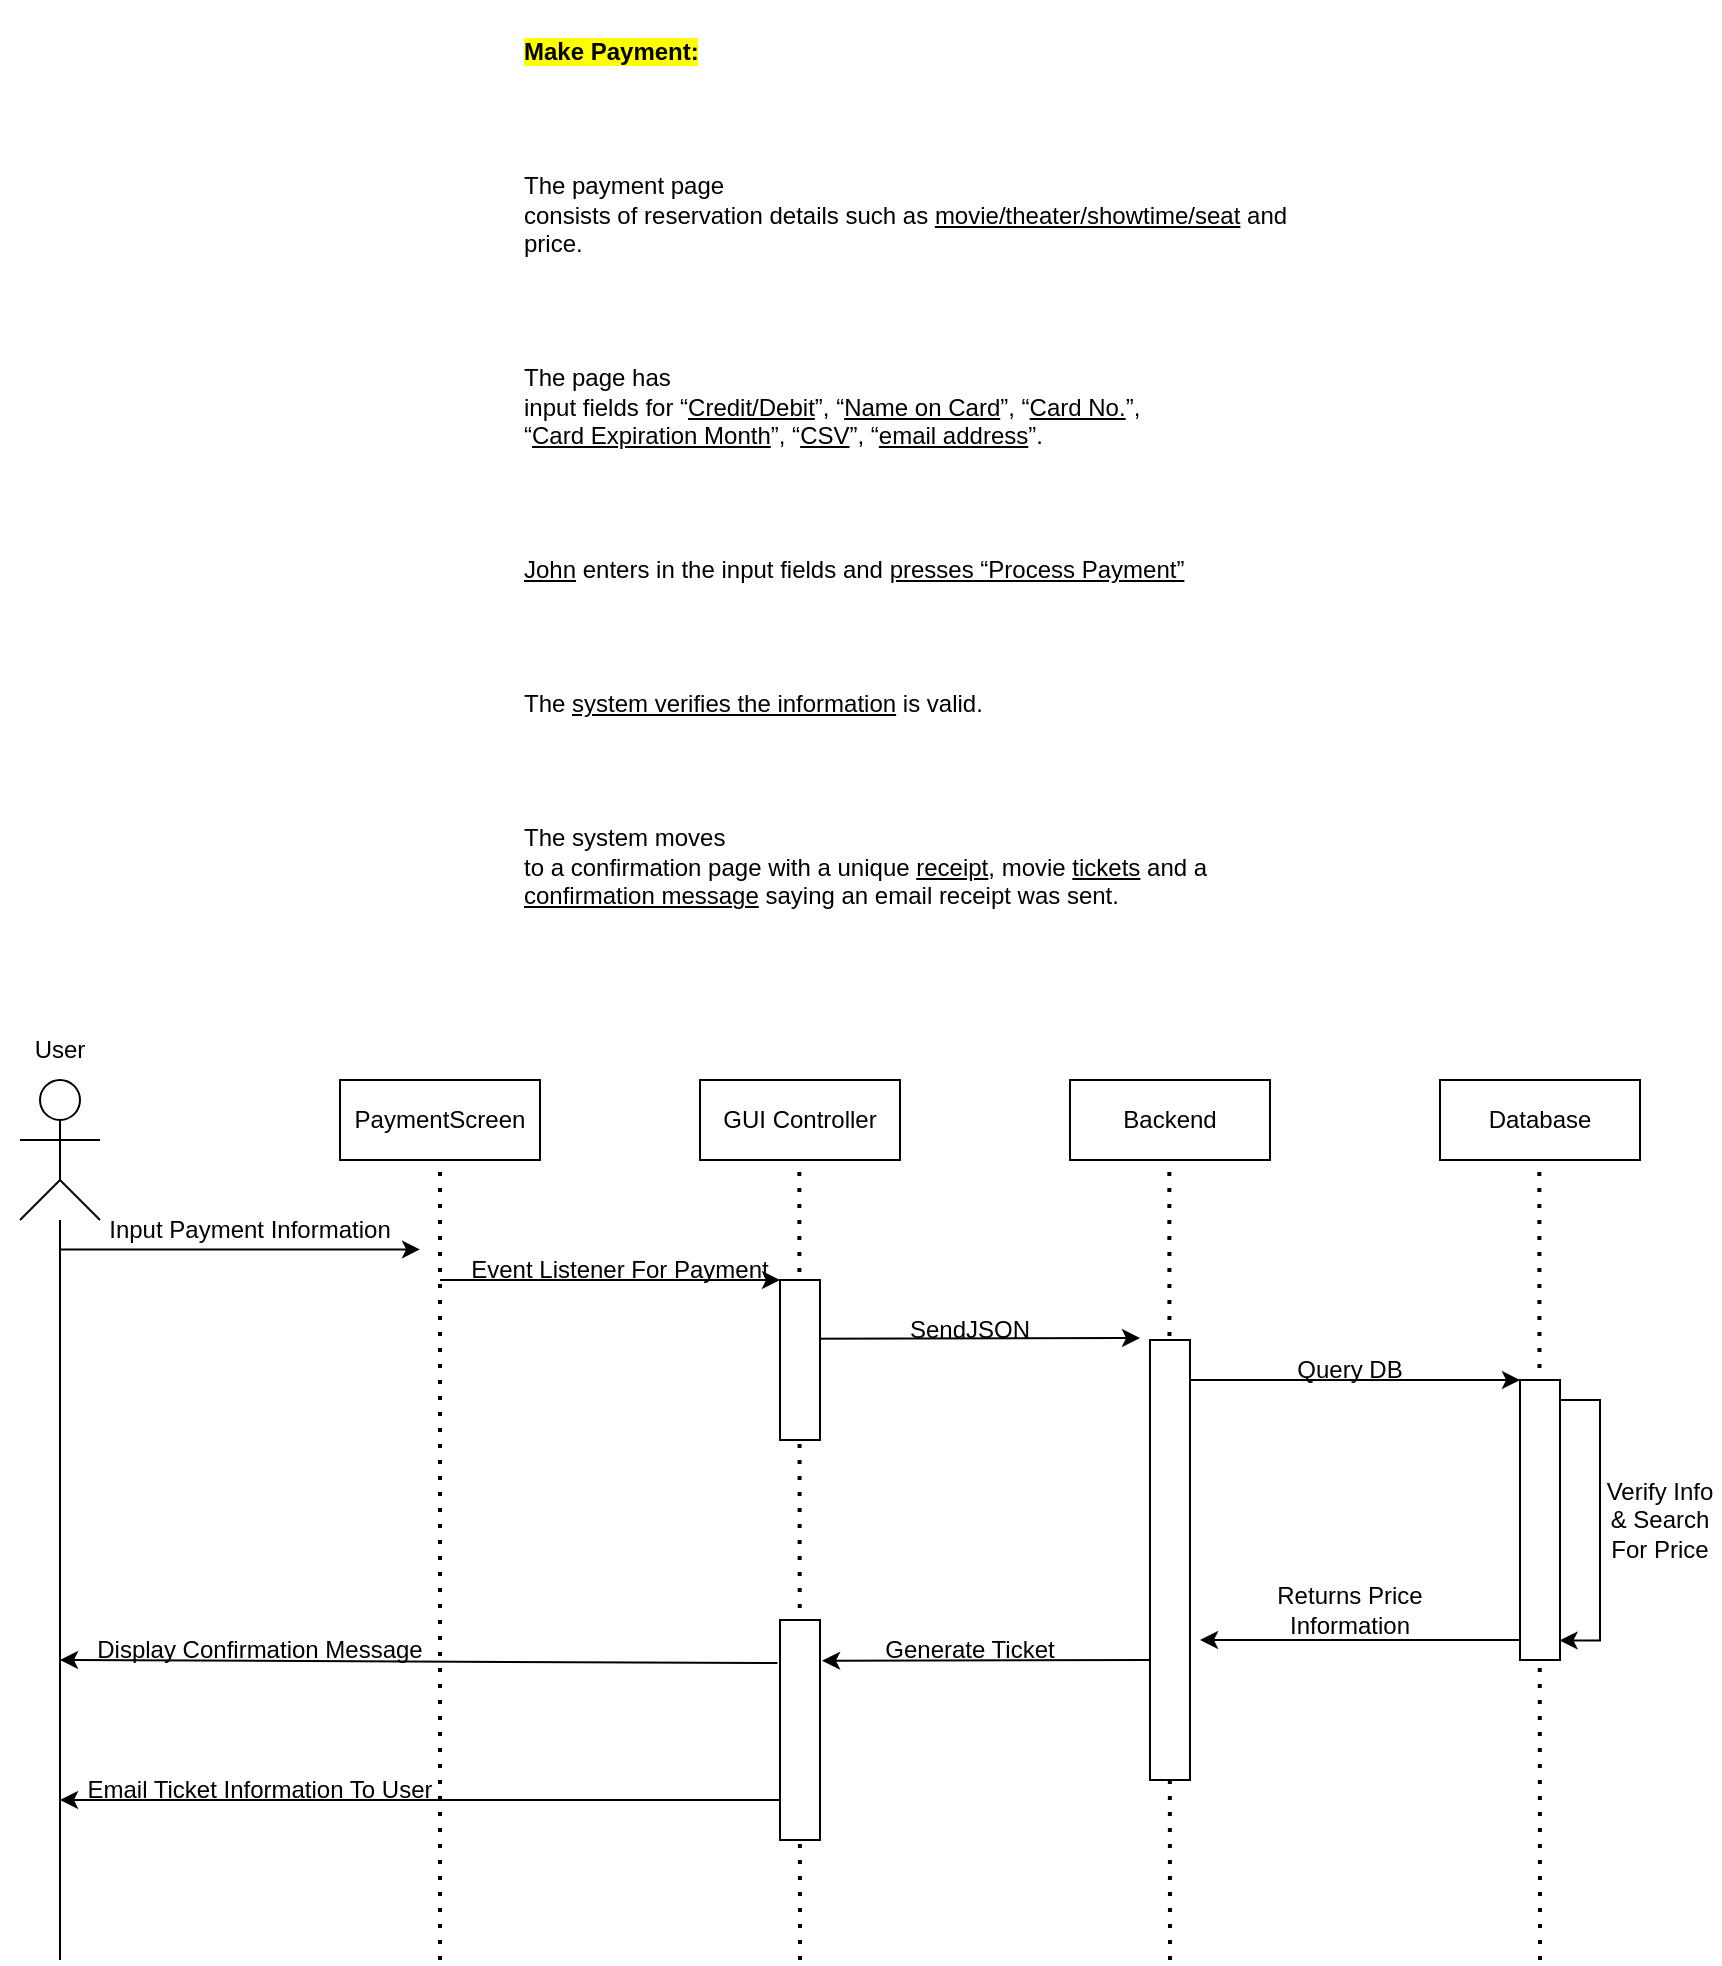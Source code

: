 <mxfile version="20.2.3" type="device"><diagram id="qc6EdB1nqr3FnKVJcfab" name="Page-1"><mxGraphModel dx="2035" dy="1814" grid="1" gridSize="10" guides="1" tooltips="1" connect="1" arrows="1" fold="1" page="1" pageScale="1" pageWidth="850" pageHeight="1100" math="0" shadow="0"><root><mxCell id="0"/><mxCell id="1" parent="0"/><mxCell id="voZQ7Lupmr0EBAwwqp7P-1" value="&lt;p style=&quot;mso-margin-top-alt:auto;mso-margin-bottom-alt:auto;&#10;text-align:justify&quot; class=&quot;MsoNormal&quot;&gt;&lt;b&gt;&lt;span style=&quot;mso-fareast-font-family:&amp;quot;Times New Roman&amp;quot;;&#10;mso-bidi-font-family:Calibri;mso-bidi-theme-font:minor-latin;background:yellow;&#10;mso-highlight:yellow&quot;&gt;Make Payment:&lt;/span&gt;&lt;/b&gt;&lt;b&gt;&lt;span style=&quot;mso-fareast-font-family:&#10;&amp;quot;Times New Roman&amp;quot;;mso-bidi-font-family:Calibri;mso-bidi-theme-font:minor-latin&quot;&gt;&#10;&lt;/span&gt;&lt;/b&gt;&lt;/p&gt;&#10;&#10;&lt;p style=&quot;mso-margin-top-alt:auto;mso-margin-bottom-alt:auto;&#10;text-align:justify&quot; class=&quot;MsoNormal&quot;&gt;&lt;span style=&quot;mso-fareast-font-family:&amp;quot;Times New Roman&amp;quot;;&#10;mso-bidi-font-family:Calibri;mso-bidi-theme-font:minor-latin&quot;&gt;The payment page&#10;consists of reservation details such as &lt;u&gt;movie/theater/showtime/seat&lt;/u&gt; and&#10;price. &lt;/span&gt;&lt;/p&gt;&#10;&#10;&lt;p style=&quot;mso-margin-top-alt:auto;mso-margin-bottom-alt:auto;&#10;text-align:justify&quot; class=&quot;MsoNormal&quot;&gt;&lt;span style=&quot;mso-fareast-font-family:&amp;quot;Times New Roman&amp;quot;;&#10;mso-bidi-font-family:Calibri;mso-bidi-theme-font:minor-latin&quot;&gt;The page has&#10;input fields for “&lt;u&gt;Credit/Debit&lt;/u&gt;”, “&lt;u&gt;Name on Card&lt;/u&gt;”, “&lt;u&gt;Card No.&lt;/u&gt;”,&#10;“&lt;u&gt;Card Expiration Month&lt;/u&gt;”, “&lt;u&gt;CSV&lt;/u&gt;”, “&lt;u&gt;email address&lt;/u&gt;”.&lt;/span&gt;&lt;/p&gt;&#10;&#10;&lt;p style=&quot;mso-margin-top-alt:auto;mso-margin-bottom-alt:auto;&#10;text-align:justify&quot; class=&quot;MsoNormal&quot;&gt;&lt;u&gt;&lt;span style=&quot;mso-fareast-font-family:&amp;quot;Times New Roman&amp;quot;;&#10;mso-bidi-font-family:Calibri;mso-bidi-theme-font:minor-latin&quot;&gt;John&lt;/span&gt;&lt;/u&gt;&lt;span style=&quot;mso-fareast-font-family:&amp;quot;Times New Roman&amp;quot;;mso-bidi-font-family:Calibri;&#10;mso-bidi-theme-font:minor-latin&quot;&gt; enters in the input fields and &lt;u style=&quot;text-underline:double&quot;&gt;presses “Process Payment”&lt;/u&gt;&lt;/span&gt;&lt;/p&gt;&#10;&#10;&lt;p style=&quot;mso-margin-top-alt:auto;mso-margin-bottom-alt:auto;&#10;text-align:justify&quot; class=&quot;MsoNormal&quot;&gt;&lt;span style=&quot;mso-fareast-font-family:&amp;quot;Times New Roman&amp;quot;;&#10;mso-bidi-font-family:Calibri;mso-bidi-theme-font:minor-latin&quot;&gt;The &lt;u style=&quot;text-underline:double&quot;&gt;system verifies the information&lt;/u&gt; is valid.&lt;/span&gt;&lt;/p&gt;&#10;&#10;&lt;p style=&quot;mso-margin-top-alt:auto;mso-margin-bottom-alt:auto;&#10;text-align:justify&quot; class=&quot;MsoNormal&quot;&gt;&lt;span style=&quot;mso-fareast-font-family:&amp;quot;Times New Roman&amp;quot;;&#10;mso-bidi-font-family:Calibri;mso-bidi-theme-font:minor-latin&quot;&gt;The system moves&#10;to a confirmation page with a unique &lt;u&gt;receipt&lt;/u&gt;, movie &lt;u&gt;tickets&lt;/u&gt; and a&#10;&lt;u&gt;confirmation message&lt;/u&gt; saying an email receipt was sent.&lt;b&gt;&lt;/b&gt;&lt;/span&gt;&lt;/p&gt;" style="text;whiteSpace=wrap;html=1;" vertex="1" parent="1"><mxGeometry x="150" y="-420" width="420" height="480" as="geometry"/></mxCell><mxCell id="voZQ7Lupmr0EBAwwqp7P-8" value="PaymentScreen" style="rounded=0;whiteSpace=wrap;html=1;" vertex="1" parent="1"><mxGeometry x="60" y="120" width="100" height="40" as="geometry"/></mxCell><mxCell id="voZQ7Lupmr0EBAwwqp7P-9" value="GUI Controller" style="rounded=0;whiteSpace=wrap;html=1;" vertex="1" parent="1"><mxGeometry x="240" y="120" width="100" height="40" as="geometry"/></mxCell><mxCell id="voZQ7Lupmr0EBAwwqp7P-10" value="Backend" style="rounded=0;whiteSpace=wrap;html=1;" vertex="1" parent="1"><mxGeometry x="425" y="120" width="100" height="40" as="geometry"/></mxCell><mxCell id="voZQ7Lupmr0EBAwwqp7P-11" value="Database" style="rounded=0;whiteSpace=wrap;html=1;" vertex="1" parent="1"><mxGeometry x="610" y="120" width="100" height="40" as="geometry"/></mxCell><mxCell id="voZQ7Lupmr0EBAwwqp7P-12" value="" style="endArrow=none;dashed=1;html=1;dashPattern=1 3;strokeWidth=2;rounded=0;entryX=0.5;entryY=1;entryDx=0;entryDy=0;" edge="1" parent="1" target="voZQ7Lupmr0EBAwwqp7P-8"><mxGeometry width="50" height="50" relative="1" as="geometry"><mxPoint x="110" y="560" as="sourcePoint"/><mxPoint x="360" y="290" as="targetPoint"/></mxGeometry></mxCell><mxCell id="voZQ7Lupmr0EBAwwqp7P-13" value="" style="endArrow=none;dashed=1;html=1;dashPattern=1 3;strokeWidth=2;rounded=0;entryX=0.5;entryY=1;entryDx=0;entryDy=0;" edge="1" parent="1"><mxGeometry width="50" height="50" relative="1" as="geometry"><mxPoint x="290" y="560" as="sourcePoint"/><mxPoint x="289.66" y="160" as="targetPoint"/></mxGeometry></mxCell><mxCell id="voZQ7Lupmr0EBAwwqp7P-14" value="" style="endArrow=none;dashed=1;html=1;dashPattern=1 3;strokeWidth=2;rounded=0;entryX=0.5;entryY=1;entryDx=0;entryDy=0;" edge="1" parent="1"><mxGeometry width="50" height="50" relative="1" as="geometry"><mxPoint x="475" y="560" as="sourcePoint"/><mxPoint x="474.66" y="160" as="targetPoint"/></mxGeometry></mxCell><mxCell id="voZQ7Lupmr0EBAwwqp7P-15" value="" style="endArrow=none;dashed=1;html=1;dashPattern=1 3;strokeWidth=2;rounded=0;entryX=0.5;entryY=1;entryDx=0;entryDy=0;" edge="1" parent="1"><mxGeometry width="50" height="50" relative="1" as="geometry"><mxPoint x="660" y="560" as="sourcePoint"/><mxPoint x="659.66" y="160" as="targetPoint"/></mxGeometry></mxCell><mxCell id="voZQ7Lupmr0EBAwwqp7P-16" value="" style="endArrow=classic;html=1;rounded=0;" edge="1" parent="1"><mxGeometry width="50" height="50" relative="1" as="geometry"><mxPoint x="110" y="220" as="sourcePoint"/><mxPoint x="280" y="220" as="targetPoint"/></mxGeometry></mxCell><mxCell id="voZQ7Lupmr0EBAwwqp7P-17" value="" style="ellipse;whiteSpace=wrap;html=1;aspect=fixed;" vertex="1" parent="1"><mxGeometry x="-90" y="120" width="20" height="20" as="geometry"/></mxCell><mxCell id="voZQ7Lupmr0EBAwwqp7P-18" value="" style="endArrow=none;html=1;rounded=0;entryX=0.5;entryY=1;entryDx=0;entryDy=0;" edge="1" parent="1" target="voZQ7Lupmr0EBAwwqp7P-17"><mxGeometry width="50" height="50" relative="1" as="geometry"><mxPoint x="-80" y="170" as="sourcePoint"/><mxPoint y="140" as="targetPoint"/></mxGeometry></mxCell><mxCell id="voZQ7Lupmr0EBAwwqp7P-19" value="" style="endArrow=none;html=1;rounded=0;" edge="1" parent="1"><mxGeometry width="50" height="50" relative="1" as="geometry"><mxPoint x="-100" y="150" as="sourcePoint"/><mxPoint x="-60" y="150" as="targetPoint"/></mxGeometry></mxCell><mxCell id="voZQ7Lupmr0EBAwwqp7P-20" value="" style="endArrow=none;html=1;rounded=0;" edge="1" parent="1"><mxGeometry width="50" height="50" relative="1" as="geometry"><mxPoint x="-100" y="190" as="sourcePoint"/><mxPoint x="-80" y="170" as="targetPoint"/></mxGeometry></mxCell><mxCell id="voZQ7Lupmr0EBAwwqp7P-21" value="" style="endArrow=none;html=1;rounded=0;" edge="1" parent="1"><mxGeometry width="50" height="50" relative="1" as="geometry"><mxPoint x="-60" y="190" as="sourcePoint"/><mxPoint x="-80" y="170" as="targetPoint"/></mxGeometry></mxCell><mxCell id="voZQ7Lupmr0EBAwwqp7P-22" value="" style="endArrow=none;html=1;rounded=0;" edge="1" parent="1"><mxGeometry width="50" height="50" relative="1" as="geometry"><mxPoint x="-80" y="560" as="sourcePoint"/><mxPoint x="-80" y="190" as="targetPoint"/></mxGeometry></mxCell><mxCell id="voZQ7Lupmr0EBAwwqp7P-24" value="User" style="text;html=1;strokeColor=none;fillColor=none;align=center;verticalAlign=middle;whiteSpace=wrap;rounded=0;" vertex="1" parent="1"><mxGeometry x="-110" y="90" width="60" height="30" as="geometry"/></mxCell><mxCell id="voZQ7Lupmr0EBAwwqp7P-25" value="" style="endArrow=classic;html=1;rounded=0;" edge="1" parent="1"><mxGeometry width="50" height="50" relative="1" as="geometry"><mxPoint x="290" y="249.43" as="sourcePoint"/><mxPoint x="460" y="249" as="targetPoint"/></mxGeometry></mxCell><mxCell id="voZQ7Lupmr0EBAwwqp7P-28" value="Input Payment Information" style="text;html=1;strokeColor=none;fillColor=none;align=center;verticalAlign=middle;whiteSpace=wrap;rounded=0;" vertex="1" parent="1"><mxGeometry x="-60" y="180" width="150" height="30" as="geometry"/></mxCell><mxCell id="voZQ7Lupmr0EBAwwqp7P-29" value="Event Listener For Payment" style="text;html=1;strokeColor=none;fillColor=none;align=center;verticalAlign=middle;whiteSpace=wrap;rounded=0;" vertex="1" parent="1"><mxGeometry x="120" y="200" width="160" height="30" as="geometry"/></mxCell><mxCell id="voZQ7Lupmr0EBAwwqp7P-30" value="" style="endArrow=classic;html=1;rounded=0;" edge="1" parent="1"><mxGeometry width="50" height="50" relative="1" as="geometry"><mxPoint x="-80" y="204.71" as="sourcePoint"/><mxPoint x="100" y="204.71" as="targetPoint"/></mxGeometry></mxCell><mxCell id="voZQ7Lupmr0EBAwwqp7P-32" value="SendJSON" style="text;html=1;strokeColor=none;fillColor=none;align=center;verticalAlign=middle;whiteSpace=wrap;rounded=0;" vertex="1" parent="1"><mxGeometry x="300" y="230" width="150" height="30" as="geometry"/></mxCell><mxCell id="voZQ7Lupmr0EBAwwqp7P-33" value="Query DB" style="text;html=1;strokeColor=none;fillColor=none;align=center;verticalAlign=middle;whiteSpace=wrap;rounded=0;" vertex="1" parent="1"><mxGeometry x="490" y="250" width="150" height="30" as="geometry"/></mxCell><mxCell id="voZQ7Lupmr0EBAwwqp7P-34" value="" style="rounded=0;whiteSpace=wrap;html=1;" vertex="1" parent="1"><mxGeometry x="650" y="270" width="20" height="140" as="geometry"/></mxCell><mxCell id="voZQ7Lupmr0EBAwwqp7P-26" value="" style="endArrow=classic;html=1;rounded=0;" edge="1" parent="1"><mxGeometry width="50" height="50" relative="1" as="geometry"><mxPoint x="480" y="270" as="sourcePoint"/><mxPoint x="650" y="270" as="targetPoint"/></mxGeometry></mxCell><mxCell id="voZQ7Lupmr0EBAwwqp7P-36" style="edgeStyle=orthogonalEdgeStyle;rounded=0;orthogonalLoop=1;jettySize=auto;html=1;entryX=0.99;entryY=0.93;entryDx=0;entryDy=0;entryPerimeter=0;" edge="1" parent="1" target="voZQ7Lupmr0EBAwwqp7P-34"><mxGeometry relative="1" as="geometry"><mxPoint x="670" y="280" as="sourcePoint"/><Array as="points"><mxPoint x="670" y="280"/><mxPoint x="690" y="280"/><mxPoint x="690" y="400"/></Array></mxGeometry></mxCell><mxCell id="voZQ7Lupmr0EBAwwqp7P-37" value="Verify Info &amp;amp; Search For Price" style="text;html=1;strokeColor=none;fillColor=none;align=center;verticalAlign=middle;whiteSpace=wrap;rounded=0;" vertex="1" parent="1"><mxGeometry x="690" y="325" width="60" height="30" as="geometry"/></mxCell><mxCell id="voZQ7Lupmr0EBAwwqp7P-38" value="" style="endArrow=classic;html=1;rounded=0;exitX=0;exitY=0.929;exitDx=0;exitDy=0;exitPerimeter=0;" edge="1" parent="1" source="voZQ7Lupmr0EBAwwqp7P-34"><mxGeometry width="50" height="50" relative="1" as="geometry"><mxPoint x="530" y="400" as="sourcePoint"/><mxPoint x="490" y="400" as="targetPoint"/></mxGeometry></mxCell><mxCell id="voZQ7Lupmr0EBAwwqp7P-40" value="" style="rounded=0;whiteSpace=wrap;html=1;" vertex="1" parent="1"><mxGeometry x="465" y="250" width="20" height="220" as="geometry"/></mxCell><mxCell id="voZQ7Lupmr0EBAwwqp7P-43" value="Returns Price Information" style="text;html=1;strokeColor=none;fillColor=none;align=center;verticalAlign=middle;whiteSpace=wrap;rounded=0;" vertex="1" parent="1"><mxGeometry x="520" y="370" width="90" height="30" as="geometry"/></mxCell><mxCell id="voZQ7Lupmr0EBAwwqp7P-44" value="" style="endArrow=classic;html=1;rounded=0;entryX=1.052;entryY=0.185;entryDx=0;entryDy=0;entryPerimeter=0;" edge="1" parent="1" target="voZQ7Lupmr0EBAwwqp7P-49"><mxGeometry width="50" height="50" relative="1" as="geometry"><mxPoint x="465" y="410" as="sourcePoint"/><mxPoint x="310" y="410" as="targetPoint"/></mxGeometry></mxCell><mxCell id="voZQ7Lupmr0EBAwwqp7P-45" value="" style="rounded=0;whiteSpace=wrap;html=1;" vertex="1" parent="1"><mxGeometry x="280" y="220" width="20" height="80" as="geometry"/></mxCell><mxCell id="voZQ7Lupmr0EBAwwqp7P-46" value="Generate Ticket" style="text;html=1;strokeColor=none;fillColor=none;align=center;verticalAlign=middle;whiteSpace=wrap;rounded=0;" vertex="1" parent="1"><mxGeometry x="330" y="390" width="90" height="30" as="geometry"/></mxCell><mxCell id="voZQ7Lupmr0EBAwwqp7P-47" value="" style="endArrow=classic;html=1;rounded=0;exitX=0;exitY=0.818;exitDx=0;exitDy=0;exitPerimeter=0;" edge="1" parent="1" source="voZQ7Lupmr0EBAwwqp7P-49"><mxGeometry width="50" height="50" relative="1" as="geometry"><mxPoint x="270" y="480" as="sourcePoint"/><mxPoint x="-80" y="480" as="targetPoint"/></mxGeometry></mxCell><mxCell id="voZQ7Lupmr0EBAwwqp7P-48" value="Email Ticket Information To User" style="text;html=1;strokeColor=none;fillColor=none;align=center;verticalAlign=middle;whiteSpace=wrap;rounded=0;" vertex="1" parent="1"><mxGeometry x="-90" y="460" width="220" height="30" as="geometry"/></mxCell><mxCell id="voZQ7Lupmr0EBAwwqp7P-49" value="" style="rounded=0;whiteSpace=wrap;html=1;" vertex="1" parent="1"><mxGeometry x="280" y="390" width="20" height="110" as="geometry"/></mxCell><mxCell id="voZQ7Lupmr0EBAwwqp7P-50" value="" style="endArrow=classic;html=1;rounded=0;exitX=-0.064;exitY=0.196;exitDx=0;exitDy=0;exitPerimeter=0;" edge="1" parent="1" source="voZQ7Lupmr0EBAwwqp7P-49"><mxGeometry width="50" height="50" relative="1" as="geometry"><mxPoint x="230" y="370" as="sourcePoint"/><mxPoint x="-80" y="410" as="targetPoint"/></mxGeometry></mxCell><mxCell id="voZQ7Lupmr0EBAwwqp7P-52" value="Display Confirmation Message" style="text;html=1;strokeColor=none;fillColor=none;align=center;verticalAlign=middle;whiteSpace=wrap;rounded=0;" vertex="1" parent="1"><mxGeometry x="-70" y="390" width="180" height="30" as="geometry"/></mxCell></root></mxGraphModel></diagram></mxfile>